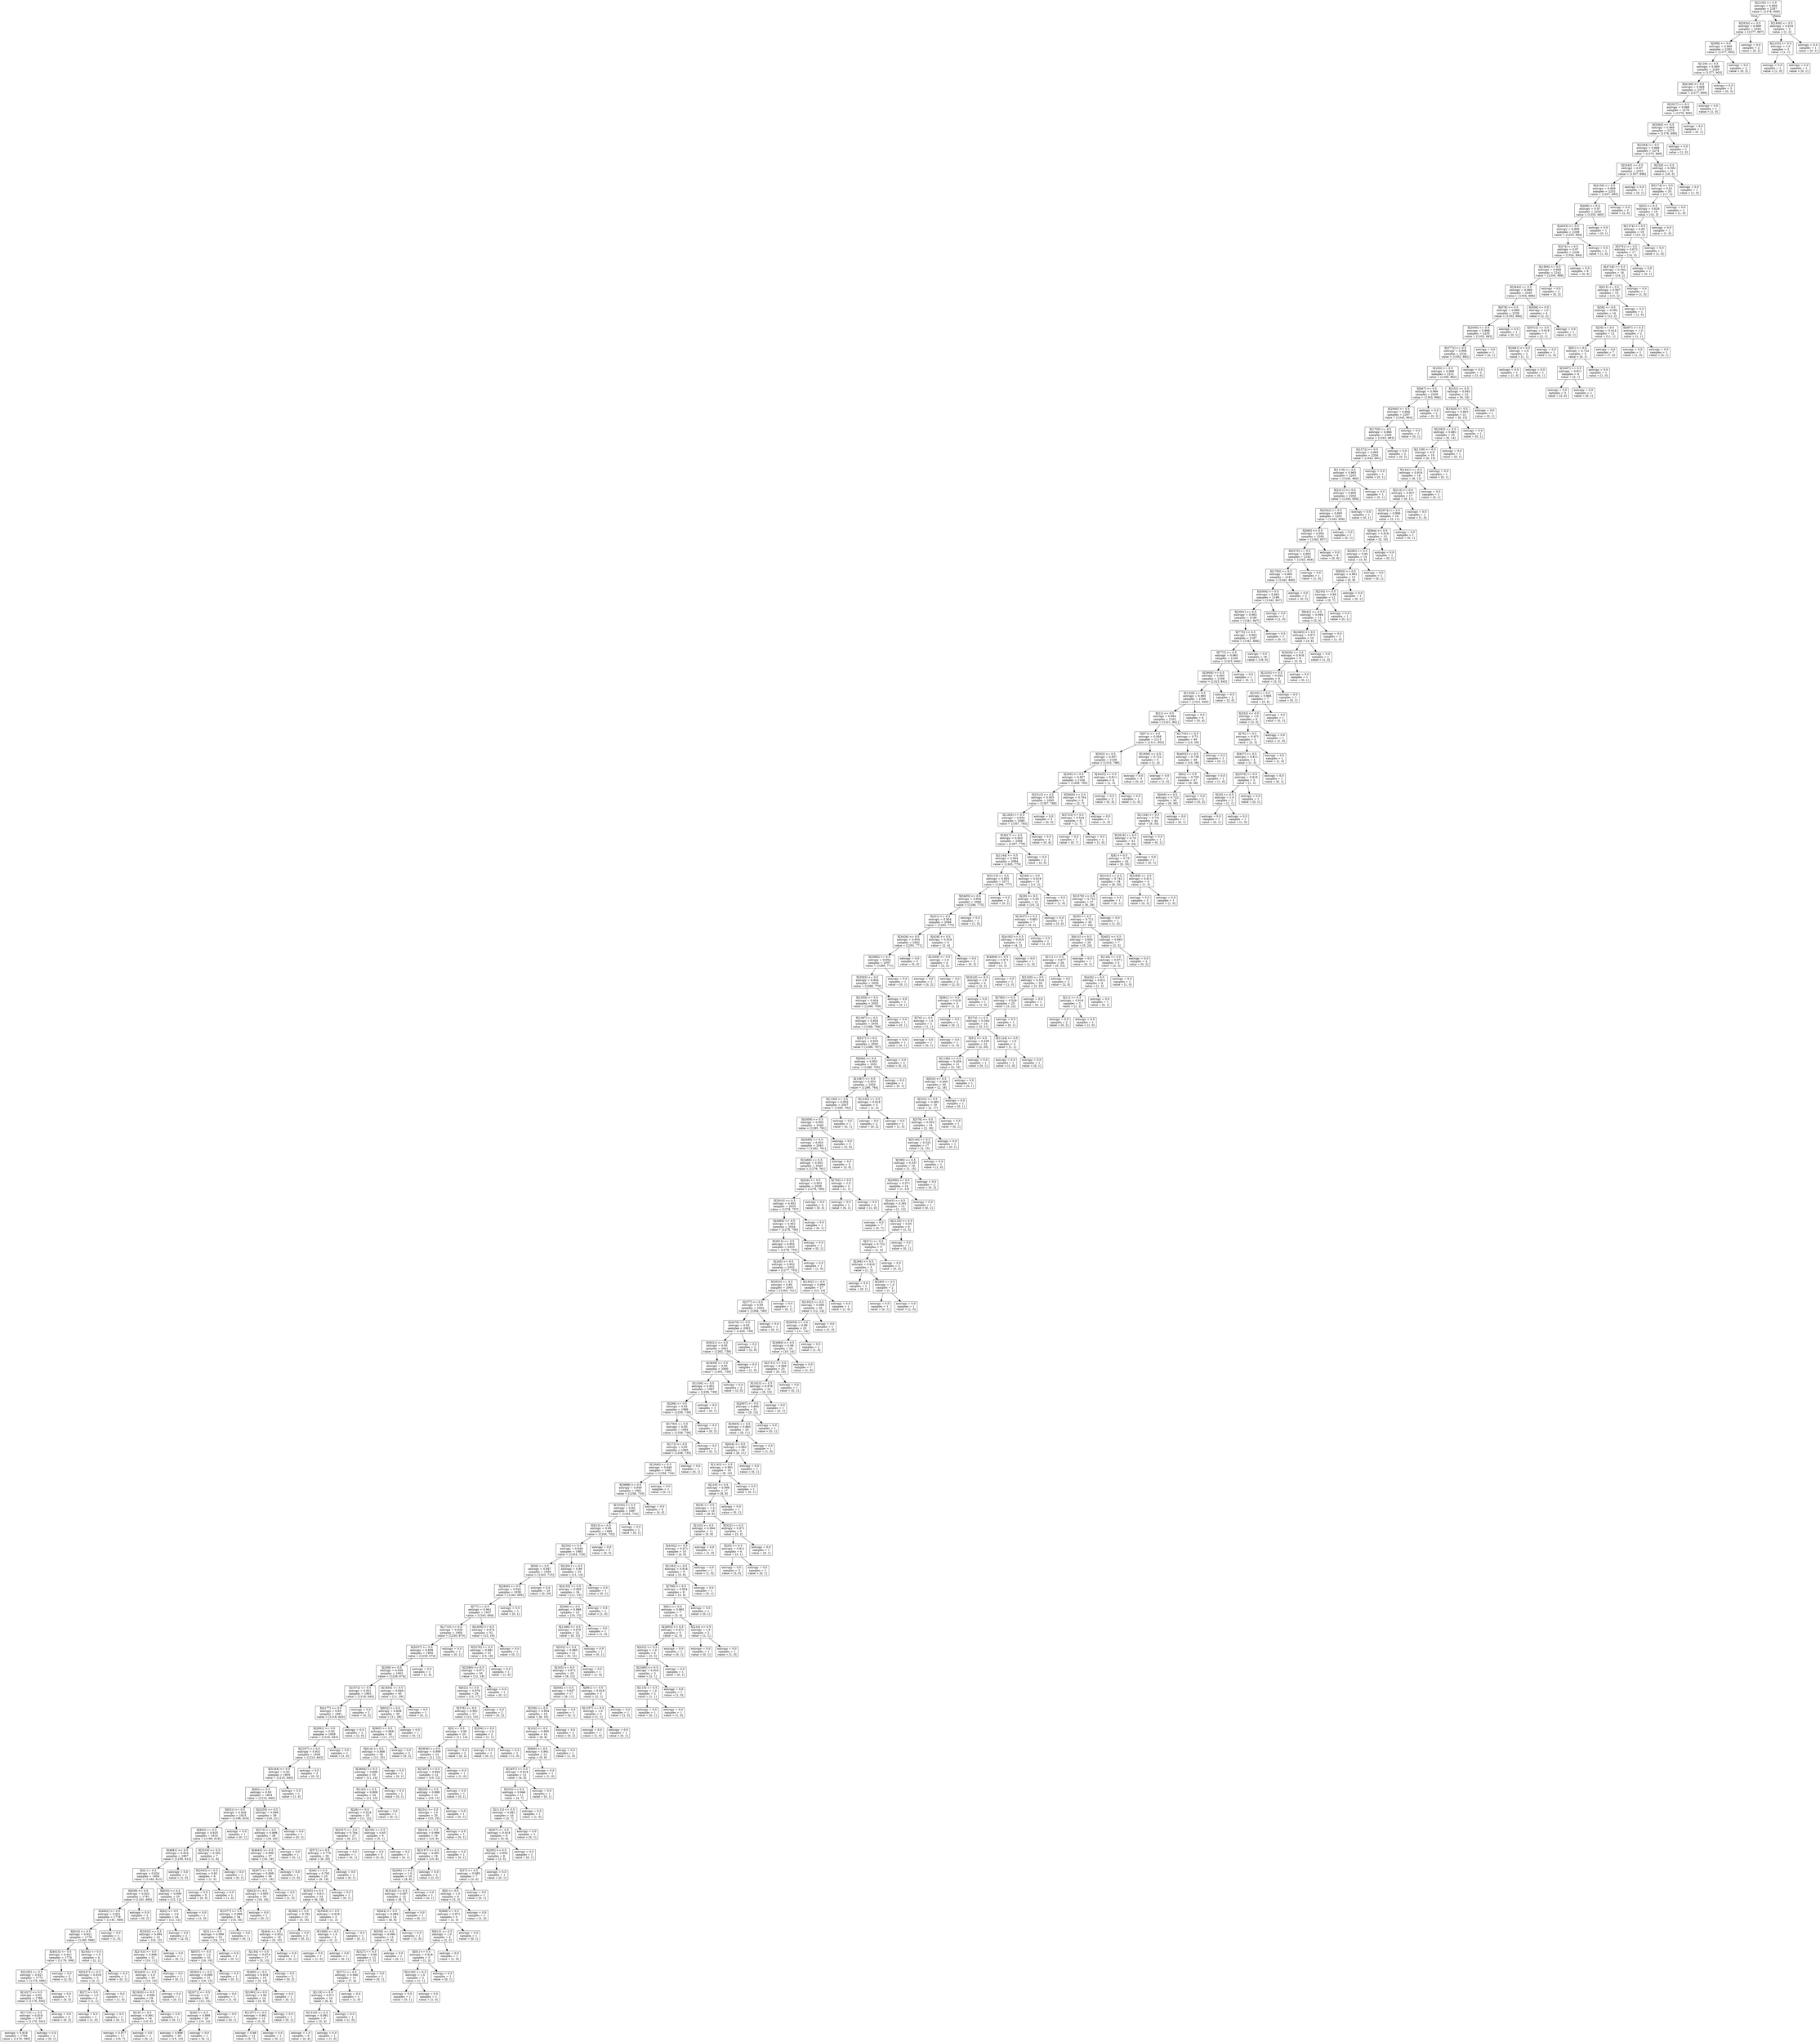 digraph Tree {
node [shape=box] ;
0 [label="X[2105] <= 0.5\nentropy = 0.969\nsamples = 2287\nvalue = [1378, 909]"] ;
1 [label="X[2634] <= 0.5\nentropy = 0.969\nsamples = 2284\nvalue = [1377, 907]"] ;
0 -> 1 [labeldistance=2.5, labelangle=45, headlabel="True"] ;
2 [label="X[588] <= 0.5\nentropy = 0.969\nsamples = 2282\nvalue = [1377, 905]"] ;
1 -> 2 ;
3 [label="X[129] <= 0.5\nentropy = 0.969\nsamples = 2280\nvalue = [1377, 903]"] ;
2 -> 3 ;
4 [label="X[4146] <= 0.5\nentropy = 0.968\nsamples = 2277\nvalue = [1377, 900]"] ;
3 -> 4 ;
5 [label="X[2027] <= 0.5\nentropy = 0.968\nsamples = 2276\nvalue = [1376, 900]"] ;
4 -> 5 ;
6 [label="X[5305] <= 0.5\nentropy = 0.968\nsamples = 2275\nvalue = [1376, 899]"] ;
5 -> 6 ;
7 [label="X[2284] <= 0.5\nentropy = 0.968\nsamples = 2274\nvalue = [1375, 899]"] ;
6 -> 7 ;
8 [label="X[2545] <= 0.5\nentropy = 0.97\nsamples = 2253\nvalue = [1357, 896]"] ;
7 -> 8 ;
9 [label="X[4150] <= 0.5\nentropy = 0.969\nsamples = 2252\nvalue = [1357, 895]"] ;
8 -> 9 ;
10 [label="X[408] <= 0.5\nentropy = 0.97\nsamples = 2250\nvalue = [1355, 895]"] ;
9 -> 10 ;
11 [label="X[4635] <= 0.5\nentropy = 0.969\nsamples = 2249\nvalue = [1355, 894]"] ;
10 -> 11 ;
12 [label="X[474] <= 0.5\nentropy = 0.97\nsamples = 2248\nvalue = [1354, 894]"] ;
11 -> 12 ;
13 [label="X[1904] <= 0.5\nentropy = 0.969\nsamples = 2242\nvalue = [1354, 888]"] ;
12 -> 13 ;
14 [label="X[2844] <= 0.5\nentropy = 0.968\nsamples = 2240\nvalue = [1354, 886]"] ;
13 -> 14 ;
15 [label="X[978] <= 0.5\nentropy = 0.968\nsamples = 2236\nvalue = [1352, 884]"] ;
14 -> 15 ;
16 [label="X[2000] <= 0.5\nentropy = 0.968\nsamples = 2235\nvalue = [1352, 883]"] ;
15 -> 16 ;
17 [label="X[3772] <= 0.5\nentropy = 0.968\nsamples = 2234\nvalue = [1352, 882]"] ;
16 -> 17 ;
18 [label="X[183] <= 0.5\nentropy = 0.968\nsamples = 2231\nvalue = [1349, 882]"] ;
17 -> 18 ;
19 [label="X[667] <= 0.5\nentropy = 0.966\nsamples = 2209\nvalue = [1343, 866]"] ;
18 -> 19 ;
20 [label="X[2940] <= 0.5\nentropy = 0.966\nsamples = 2207\nvalue = [1343, 864]"] ;
19 -> 20 ;
21 [label="X[1750] <= 0.5\nentropy = 0.966\nsamples = 2206\nvalue = [1343, 863]"] ;
20 -> 21 ;
22 [label="X[1572] <= 0.5\nentropy = 0.965\nsamples = 2204\nvalue = [1343, 861]"] ;
21 -> 22 ;
23 [label="X[1119] <= 0.5\nentropy = 0.965\nsamples = 2203\nvalue = [1343, 860]"] ;
22 -> 23 ;
24 [label="X[2211] <= 0.5\nentropy = 0.965\nsamples = 2202\nvalue = [1343, 859]"] ;
23 -> 24 ;
25 [label="X[2042] <= 0.5\nentropy = 0.965\nsamples = 2201\nvalue = [1343, 858]"] ;
24 -> 25 ;
26 [label="X[580] <= 0.5\nentropy = 0.965\nsamples = 2200\nvalue = [1343, 857]"] ;
25 -> 26 ;
27 [label="X[5570] <= 0.5\nentropy = 0.963\nsamples = 2192\nvalue = [1343, 849]"] ;
26 -> 27 ;
28 [label="X[1765] <= 0.5\nentropy = 0.963\nsamples = 2191\nvalue = [1342, 849]"] ;
27 -> 28 ;
29 [label="X[4564] <= 0.5\nentropy = 0.963\nsamples = 2189\nvalue = [1342, 847]"] ;
28 -> 29 ;
30 [label="X[2091] <= 0.5\nentropy = 0.963\nsamples = 2188\nvalue = [1341, 847]"] ;
29 -> 30 ;
31 [label="X[775] <= 0.5\nentropy = 0.963\nsamples = 2187\nvalue = [1341, 846]"] ;
30 -> 31 ;
32 [label="X[772] <= 0.5\nentropy = 0.965\nsamples = 2169\nvalue = [1323, 846]"] ;
31 -> 32 ;
33 [label="X[3958] <= 0.5\nentropy = 0.965\nsamples = 2168\nvalue = [1323, 845]"] ;
32 -> 33 ;
34 [label="X[1526] <= 0.5\nentropy = 0.965\nsamples = 2166\nvalue = [1321, 845]"] ;
33 -> 34 ;
35 [label="X[21] <= 0.5\nentropy = 0.964\nsamples = 2162\nvalue = [1321, 841]"] ;
34 -> 35 ;
36 [label="X[871] <= 0.5\nentropy = 0.958\nsamples = 2113\nvalue = [1311, 802]"] ;
35 -> 36 ;
37 [label="X[302] <= 0.5\nentropy = 0.957\nsamples = 2108\nvalue = [1310, 798]"] ;
36 -> 37 ;
38 [label="X[200] <= 0.5\nentropy = 0.957\nsamples = 2104\nvalue = [1309, 795]"] ;
37 -> 38 ;
39 [label="X[2313] <= 0.5\nentropy = 0.955\nsamples = 2095\nvalue = [1307, 788]"] ;
38 -> 39 ;
40 [label="X[1265] <= 0.5\nentropy = 0.954\nsamples = 2090\nvalue = [1307, 783]"] ;
39 -> 40 ;
41 [label="X[3817] <= 0.5\nentropy = 0.953\nsamples = 2086\nvalue = [1307, 779]"] ;
40 -> 41 ;
42 [label="X[1144] <= 0.5\nentropy = 0.954\nsamples = 2084\nvalue = [1305, 779]"] ;
41 -> 42 ;
43 [label="X[3113] <= 0.5\nentropy = 0.955\nsamples = 2071\nvalue = [1294, 777]"] ;
42 -> 43 ;
44 [label="X[5405] <= 0.5\nentropy = 0.954\nsamples = 2069\nvalue = [1294, 775]"] ;
43 -> 44 ;
45 [label="X[431] <= 0.5\nentropy = 0.954\nsamples = 2068\nvalue = [1293, 775]"] ;
44 -> 45 ;
46 [label="X[3426] <= 0.5\nentropy = 0.954\nsamples = 2062\nvalue = [1291, 771]"] ;
45 -> 46 ;
47 [label="X[2966] <= 0.5\nentropy = 0.954\nsamples = 2057\nvalue = [1286, 771]"] ;
46 -> 47 ;
48 [label="X[3593] <= 0.5\nentropy = 0.954\nsamples = 2056\nvalue = [1286, 770]"] ;
47 -> 48 ;
49 [label="X[1050] <= 0.5\nentropy = 0.954\nsamples = 2055\nvalue = [1286, 769]"] ;
48 -> 49 ;
50 [label="X[1087] <= 0.5\nentropy = 0.954\nsamples = 2054\nvalue = [1286, 768]"] ;
49 -> 50 ;
51 [label="X[527] <= 0.5\nentropy = 0.953\nsamples = 2053\nvalue = [1286, 767]"] ;
50 -> 51 ;
52 [label="X[896] <= 0.5\nentropy = 0.953\nsamples = 2051\nvalue = [1286, 765]"] ;
51 -> 52 ;
53 [label="X[1587] <= 0.5\nentropy = 0.953\nsamples = 2050\nvalue = [1286, 764]"] ;
52 -> 53 ;
54 [label="X[1190] <= 0.5\nentropy = 0.952\nsamples = 2047\nvalue = [1285, 762]"] ;
53 -> 54 ;
55 [label="X[4309] <= 0.5\nentropy = 0.952\nsamples = 2046\nvalue = [1285, 761]"] ;
54 -> 55 ;
56 [label="X[4488] <= 0.5\nentropy = 0.953\nsamples = 2043\nvalue = [1282, 761]"] ;
55 -> 56 ;
57 [label="X[2468] <= 0.5\nentropy = 0.953\nsamples = 2040\nvalue = [1279, 761]"] ;
56 -> 57 ;
58 [label="X[826] <= 0.5\nentropy = 0.953\nsamples = 2038\nvalue = [1278, 760]"] ;
57 -> 58 ;
59 [label="X[2810] <= 0.5\nentropy = 0.952\nsamples = 2035\nvalue = [1278, 757]"] ;
58 -> 59 ;
60 [label="X[3065] <= 0.5\nentropy = 0.952\nsamples = 2034\nvalue = [1278, 756]"] ;
59 -> 60 ;
61 [label="X[2814] <= 0.5\nentropy = 0.952\nsamples = 2033\nvalue = [1278, 755]"] ;
60 -> 61 ;
62 [label="X[245] <= 0.5\nentropy = 0.952\nsamples = 2032\nvalue = [1277, 755]"] ;
61 -> 62 ;
63 [label="X[3633] <= 0.5\nentropy = 0.95\nsamples = 2005\nvalue = [1264, 741]"] ;
62 -> 63 ;
64 [label="X[377] <= 0.5\nentropy = 0.95\nsamples = 2004\nvalue = [1264, 740]"] ;
63 -> 64 ;
65 [label="X[4476] <= 0.5\nentropy = 0.95\nsamples = 2003\nvalue = [1264, 739]"] ;
64 -> 65 ;
66 [label="X[5021] <= 0.5\nentropy = 0.95\nsamples = 2001\nvalue = [1262, 739]"] ;
65 -> 66 ;
67 [label="X[3839] <= 0.5\nentropy = 0.95\nsamples = 2000\nvalue = [1261, 739]"] ;
66 -> 67 ;
68 [label="X[1206] <= 0.5\nentropy = 0.951\nsamples = 1997\nvalue = [1258, 739]"] ;
67 -> 68 ;
69 [label="X[298] <= 0.5\nentropy = 0.95\nsamples = 1996\nvalue = [1258, 738]"] ;
68 -> 69 ;
70 [label="X[1793] <= 0.5\nentropy = 0.95\nsamples = 1994\nvalue = [1258, 736]"] ;
69 -> 70 ;
71 [label="X[172] <= 0.5\nentropy = 0.95\nsamples = 1993\nvalue = [1258, 735]"] ;
70 -> 71 ;
72 [label="X[1946] <= 0.5\nentropy = 0.949\nsamples = 1992\nvalue = [1258, 734]"] ;
71 -> 72 ;
73 [label="X[3898] <= 0.5\nentropy = 0.949\nsamples = 1991\nvalue = [1258, 733]"] ;
72 -> 73 ;
74 [label="X[1035] <= 0.5\nentropy = 0.95\nsamples = 1987\nvalue = [1254, 733]"] ;
73 -> 74 ;
75 [label="X[813] <= 0.5\nentropy = 0.95\nsamples = 1986\nvalue = [1254, 732]"] ;
74 -> 75 ;
76 [label="X[254] <= 0.5\nentropy = 0.949\nsamples = 1983\nvalue = [1254, 729]"] ;
75 -> 76 ;
77 [label="X[56] <= 0.5\nentropy = 0.947\nsamples = 1958\nvalue = [1243, 715]"] ;
76 -> 77 ;
78 [label="X[2840] <= 0.5\nentropy = 0.942\nsamples = 1938\nvalue = [1243, 695]"] ;
77 -> 78 ;
79 [label="X[77] <= 0.5\nentropy = 0.941\nsamples = 1937\nvalue = [1243, 694]"] ;
78 -> 79 ;
80 [label="X[1710] <= 0.5\nentropy = 0.938\nsamples = 1905\nvalue = [1230, 675]"] ;
79 -> 80 ;
81 [label="X[5037] <= 0.5\nentropy = 0.938\nsamples = 1904\nvalue = [1230, 674]"] ;
80 -> 81 ;
82 [label="X[206] <= 0.5\nentropy = 0.938\nsamples = 1903\nvalue = [1229, 674]"] ;
81 -> 82 ;
83 [label="X[1072] <= 0.5\nentropy = 0.931\nsamples = 1863\nvalue = [1218, 645]"] ;
82 -> 83 ;
84 [label="X[4177] <= 0.5\nentropy = 0.93\nsamples = 1861\nvalue = [1218, 643]"] ;
83 -> 84 ;
85 [label="X[2991] <= 0.5\nentropy = 0.93\nsamples = 1859\nvalue = [1216, 643]"] ;
84 -> 85 ;
86 [label="X[2257] <= 0.5\nentropy = 0.931\nsamples = 1858\nvalue = [1215, 643]"] ;
85 -> 86 ;
87 [label="X[5184] <= 0.5\nentropy = 0.93\nsamples = 1855\nvalue = [1215, 640]"] ;
86 -> 87 ;
88 [label="X[60] <= 0.5\nentropy = 0.93\nsamples = 1854\nvalue = [1214, 640]"] ;
87 -> 88 ;
89 [label="X[631] <= 0.5\nentropy = 0.926\nsamples = 1815\nvalue = [1196, 619]"] ;
88 -> 89 ;
90 [label="X[863] <= 0.5\nentropy = 0.925\nsamples = 1814\nvalue = [1196, 618]"] ;
89 -> 90 ;
91 [label="X[4681] <= 0.5\nentropy = 0.924\nsamples = 1807\nvalue = [1195, 612]"] ;
90 -> 91 ;
92 [label="X[4] <= 0.5\nentropy = 0.924\nsamples = 1806\nvalue = [1194, 612]"] ;
91 -> 92 ;
93 [label="X[939] <= 0.5\nentropy = 0.922\nsamples = 1781\nvalue = [1181, 600]"] ;
92 -> 93 ;
94 [label="X[4992] <= 0.5\nentropy = 0.921\nsamples = 1779\nvalue = [1181, 598]"] ;
93 -> 94 ;
95 [label="X[816] <= 0.5\nentropy = 0.921\nsamples = 1778\nvalue = [1180, 598]"] ;
94 -> 95 ;
96 [label="X[4015] <= 0.5\nentropy = 0.921\nsamples = 1774\nvalue = [1178, 596]"] ;
95 -> 96 ;
97 [label="X[2185] <= 0.5\nentropy = 0.921\nsamples = 1772\nvalue = [1176, 596]"] ;
96 -> 97 ;
98 [label="X[1027] <= 0.5\nentropy = 0.92\nsamples = 1769\nvalue = [1176, 593]"] ;
97 -> 98 ;
99 [label="X[1715] <= 0.5\nentropy = 0.919\nsamples = 1767\nvalue = [1176, 591]"] ;
98 -> 99 ;
100 [label="entropy = 0.919\nsamples = 1766\nvalue = [1176, 590]"] ;
99 -> 100 ;
101 [label="entropy = 0.0\nsamples = 1\nvalue = [0, 1]"] ;
99 -> 101 ;
102 [label="entropy = 0.0\nsamples = 2\nvalue = [0, 2]"] ;
98 -> 102 ;
103 [label="entropy = 0.0\nsamples = 3\nvalue = [0, 3]"] ;
97 -> 103 ;
104 [label="entropy = 0.0\nsamples = 2\nvalue = [2, 0]"] ;
96 -> 104 ;
105 [label="X[163] <= 0.5\nentropy = 1.0\nsamples = 4\nvalue = [2, 2]"] ;
95 -> 105 ;
106 [label="X[5247] <= 0.5\nentropy = 0.918\nsamples = 3\nvalue = [2, 1]"] ;
105 -> 106 ;
107 [label="X[37] <= 0.5\nentropy = 1.0\nsamples = 2\nvalue = [1, 1]"] ;
106 -> 107 ;
108 [label="entropy = 0.0\nsamples = 1\nvalue = [1, 0]"] ;
107 -> 108 ;
109 [label="entropy = 0.0\nsamples = 1\nvalue = [0, 1]"] ;
107 -> 109 ;
110 [label="entropy = 0.0\nsamples = 1\nvalue = [1, 0]"] ;
106 -> 110 ;
111 [label="entropy = 0.0\nsamples = 1\nvalue = [0, 1]"] ;
105 -> 111 ;
112 [label="entropy = 0.0\nsamples = 1\nvalue = [1, 0]"] ;
94 -> 112 ;
113 [label="entropy = 0.0\nsamples = 2\nvalue = [0, 2]"] ;
93 -> 113 ;
114 [label="X[833] <= 0.5\nentropy = 0.999\nsamples = 25\nvalue = [13, 12]"] ;
92 -> 114 ;
115 [label="X[62] <= 0.5\nentropy = 1.0\nsamples = 24\nvalue = [12, 12]"] ;
114 -> 115 ;
116 [label="X[2032] <= 0.5\nentropy = 0.994\nsamples = 22\nvalue = [10, 12]"] ;
115 -> 116 ;
117 [label="X[2743] <= 0.5\nentropy = 0.998\nsamples = 21\nvalue = [10, 11]"] ;
116 -> 117 ;
118 [label="X[2463] <= 0.5\nentropy = 1.0\nsamples = 20\nvalue = [10, 10]"] ;
117 -> 118 ;
119 [label="X[1920] <= 0.5\nentropy = 0.998\nsamples = 19\nvalue = [10, 9]"] ;
118 -> 119 ;
120 [label="X[10] <= 0.5\nentropy = 0.991\nsamples = 18\nvalue = [10, 8]"] ;
119 -> 120 ;
121 [label="entropy = 0.977\nsamples = 17\nvalue = [10, 7]"] ;
120 -> 121 ;
122 [label="entropy = 0.0\nsamples = 1\nvalue = [0, 1]"] ;
120 -> 122 ;
123 [label="entropy = 0.0\nsamples = 1\nvalue = [0, 1]"] ;
119 -> 123 ;
124 [label="entropy = 0.0\nsamples = 1\nvalue = [0, 1]"] ;
118 -> 124 ;
125 [label="entropy = 0.0\nsamples = 1\nvalue = [0, 1]"] ;
117 -> 125 ;
126 [label="entropy = 0.0\nsamples = 1\nvalue = [0, 1]"] ;
116 -> 126 ;
127 [label="entropy = 0.0\nsamples = 2\nvalue = [2, 0]"] ;
115 -> 127 ;
128 [label="entropy = 0.0\nsamples = 1\nvalue = [1, 0]"] ;
114 -> 128 ;
129 [label="entropy = 0.0\nsamples = 1\nvalue = [1, 0]"] ;
91 -> 129 ;
130 [label="X[2516] <= 0.5\nentropy = 0.592\nsamples = 7\nvalue = [1, 6]"] ;
90 -> 130 ;
131 [label="X[2043] <= 0.5\nentropy = 0.65\nsamples = 6\nvalue = [1, 5]"] ;
130 -> 131 ;
132 [label="entropy = 0.0\nsamples = 5\nvalue = [0, 5]"] ;
131 -> 132 ;
133 [label="entropy = 0.0\nsamples = 1\nvalue = [1, 0]"] ;
131 -> 133 ;
134 [label="entropy = 0.0\nsamples = 1\nvalue = [0, 1]"] ;
130 -> 134 ;
135 [label="entropy = 0.0\nsamples = 1\nvalue = [0, 1]"] ;
89 -> 135 ;
136 [label="X[2250] <= 0.5\nentropy = 0.996\nsamples = 39\nvalue = [18, 21]"] ;
88 -> 136 ;
137 [label="X[273] <= 0.5\nentropy = 0.998\nsamples = 38\nvalue = [18, 20]"] ;
136 -> 137 ;
138 [label="X[4643] <= 0.5\nentropy = 0.999\nsamples = 37\nvalue = [18, 19]"] ;
137 -> 138 ;
139 [label="X[407] <= 0.5\nentropy = 0.998\nsamples = 36\nvalue = [17, 19]"] ;
138 -> 139 ;
140 [label="X[632] <= 0.5\nentropy = 0.995\nsamples = 35\nvalue = [16, 19]"] ;
139 -> 140 ;
141 [label="X[1077] <= 0.5\nentropy = 0.998\nsamples = 34\nvalue = [16, 18]"] ;
140 -> 141 ;
142 [label="X[31] <= 0.5\nentropy = 0.999\nsamples = 33\nvalue = [16, 17]"] ;
141 -> 142 ;
143 [label="X[937] <= 0.5\nentropy = 1.0\nsamples = 32\nvalue = [16, 16]"] ;
142 -> 143 ;
144 [label="X[3921] <= 0.5\nentropy = 0.999\nsamples = 31\nvalue = [16, 15]"] ;
143 -> 144 ;
145 [label="X[2071] <= 0.5\nentropy = 1.0\nsamples = 30\nvalue = [15, 15]"] ;
144 -> 145 ;
146 [label="X[46] <= 0.5\nentropy = 0.999\nsamples = 29\nvalue = [15, 14]"] ;
145 -> 146 ;
147 [label="entropy = 0.996\nsamples = 28\nvalue = [15, 13]"] ;
146 -> 147 ;
148 [label="entropy = 0.0\nsamples = 1\nvalue = [0, 1]"] ;
146 -> 148 ;
149 [label="entropy = 0.0\nsamples = 1\nvalue = [0, 1]"] ;
145 -> 149 ;
150 [label="entropy = 0.0\nsamples = 1\nvalue = [1, 0]"] ;
144 -> 150 ;
151 [label="entropy = 0.0\nsamples = 1\nvalue = [0, 1]"] ;
143 -> 151 ;
152 [label="entropy = 0.0\nsamples = 1\nvalue = [0, 1]"] ;
142 -> 152 ;
153 [label="entropy = 0.0\nsamples = 1\nvalue = [0, 1]"] ;
141 -> 153 ;
154 [label="entropy = 0.0\nsamples = 1\nvalue = [0, 1]"] ;
140 -> 154 ;
155 [label="entropy = 0.0\nsamples = 1\nvalue = [1, 0]"] ;
139 -> 155 ;
156 [label="entropy = 0.0\nsamples = 1\nvalue = [1, 0]"] ;
138 -> 156 ;
157 [label="entropy = 0.0\nsamples = 1\nvalue = [0, 1]"] ;
137 -> 157 ;
158 [label="entropy = 0.0\nsamples = 1\nvalue = [0, 1]"] ;
136 -> 158 ;
159 [label="entropy = 0.0\nsamples = 1\nvalue = [1, 0]"] ;
87 -> 159 ;
160 [label="entropy = 0.0\nsamples = 3\nvalue = [0, 3]"] ;
86 -> 160 ;
161 [label="entropy = 0.0\nsamples = 1\nvalue = [1, 0]"] ;
85 -> 161 ;
162 [label="entropy = 0.0\nsamples = 2\nvalue = [2, 0]"] ;
84 -> 162 ;
163 [label="entropy = 0.0\nsamples = 2\nvalue = [0, 2]"] ;
83 -> 163 ;
164 [label="X[1850] <= 0.5\nentropy = 0.849\nsamples = 40\nvalue = [11, 29]"] ;
82 -> 164 ;
165 [label="X[652] <= 0.5\nentropy = 0.858\nsamples = 39\nvalue = [11, 28]"] ;
164 -> 165 ;
166 [label="X[965] <= 0.5\nentropy = 0.868\nsamples = 38\nvalue = [11, 27]"] ;
165 -> 166 ;
167 [label="X[614] <= 0.5\nentropy = 0.888\nsamples = 36\nvalue = [11, 25]"] ;
166 -> 167 ;
168 [label="X[3604] <= 0.5\nentropy = 0.898\nsamples = 35\nvalue = [11, 24]"] ;
167 -> 168 ;
169 [label="X[143] <= 0.5\nentropy = 0.908\nsamples = 34\nvalue = [11, 23]"] ;
168 -> 169 ;
170 [label="X[29] <= 0.5\nentropy = 0.918\nsamples = 33\nvalue = [11, 22]"] ;
169 -> 170 ;
171 [label="X[2557] <= 0.5\nentropy = 0.764\nsamples = 27\nvalue = [6, 21]"] ;
170 -> 171 ;
172 [label="X[571] <= 0.5\nentropy = 0.779\nsamples = 26\nvalue = [6, 20]"] ;
171 -> 172 ;
173 [label="X[46] <= 0.5\nentropy = 0.795\nsamples = 25\nvalue = [6, 19]"] ;
172 -> 173 ;
174 [label="X[355] <= 0.5\nentropy = 0.811\nsamples = 24\nvalue = [6, 18]"] ;
173 -> 174 ;
175 [label="X[286] <= 0.5\nentropy = 0.792\nsamples = 21\nvalue = [5, 16]"] ;
174 -> 175 ;
176 [label="X[464] <= 0.5\nentropy = 0.852\nsamples = 18\nvalue = [5, 13]"] ;
175 -> 176 ;
177 [label="X[134] <= 0.5\nentropy = 0.874\nsamples = 17\nvalue = [5, 12]"] ;
176 -> 177 ;
178 [label="X[490] <= 0.5\nentropy = 0.918\nsamples = 15\nvalue = [5, 10]"] ;
177 -> 178 ;
179 [label="X[1991] <= 0.5\nentropy = 0.94\nsamples = 14\nvalue = [5, 9]"] ;
178 -> 179 ;
180 [label="X[1257] <= 0.5\nentropy = 0.961\nsamples = 13\nvalue = [5, 8]"] ;
179 -> 180 ;
181 [label="entropy = 0.98\nsamples = 12\nvalue = [5, 7]"] ;
180 -> 181 ;
182 [label="entropy = 0.0\nsamples = 1\nvalue = [0, 1]"] ;
180 -> 182 ;
183 [label="entropy = 0.0\nsamples = 1\nvalue = [0, 1]"] ;
179 -> 183 ;
184 [label="entropy = 0.0\nsamples = 1\nvalue = [0, 1]"] ;
178 -> 184 ;
185 [label="entropy = 0.0\nsamples = 2\nvalue = [0, 2]"] ;
177 -> 185 ;
186 [label="entropy = 0.0\nsamples = 1\nvalue = [0, 1]"] ;
176 -> 186 ;
187 [label="entropy = 0.0\nsamples = 3\nvalue = [0, 3]"] ;
175 -> 187 ;
188 [label="X[3569] <= 0.5\nentropy = 0.918\nsamples = 3\nvalue = [1, 2]"] ;
174 -> 188 ;
189 [label="X[1690] <= 0.5\nentropy = 1.0\nsamples = 2\nvalue = [1, 1]"] ;
188 -> 189 ;
190 [label="entropy = 0.0\nsamples = 1\nvalue = [1, 0]"] ;
189 -> 190 ;
191 [label="entropy = 0.0\nsamples = 1\nvalue = [0, 1]"] ;
189 -> 191 ;
192 [label="entropy = 0.0\nsamples = 1\nvalue = [0, 1]"] ;
188 -> 192 ;
193 [label="entropy = 0.0\nsamples = 1\nvalue = [0, 1]"] ;
173 -> 193 ;
194 [label="entropy = 0.0\nsamples = 1\nvalue = [0, 1]"] ;
172 -> 194 ;
195 [label="entropy = 0.0\nsamples = 1\nvalue = [0, 1]"] ;
171 -> 195 ;
196 [label="X[236] <= 0.5\nentropy = 0.65\nsamples = 6\nvalue = [5, 1]"] ;
170 -> 196 ;
197 [label="entropy = 0.0\nsamples = 5\nvalue = [5, 0]"] ;
196 -> 197 ;
198 [label="entropy = 0.0\nsamples = 1\nvalue = [0, 1]"] ;
196 -> 198 ;
199 [label="entropy = 0.0\nsamples = 1\nvalue = [0, 1]"] ;
169 -> 199 ;
200 [label="entropy = 0.0\nsamples = 1\nvalue = [0, 1]"] ;
168 -> 200 ;
201 [label="entropy = 0.0\nsamples = 1\nvalue = [0, 1]"] ;
167 -> 201 ;
202 [label="entropy = 0.0\nsamples = 2\nvalue = [0, 2]"] ;
166 -> 202 ;
203 [label="entropy = 0.0\nsamples = 1\nvalue = [0, 1]"] ;
165 -> 203 ;
204 [label="entropy = 0.0\nsamples = 1\nvalue = [0, 1]"] ;
164 -> 204 ;
205 [label="entropy = 0.0\nsamples = 1\nvalue = [1, 0]"] ;
81 -> 205 ;
206 [label="entropy = 0.0\nsamples = 1\nvalue = [0, 1]"] ;
80 -> 206 ;
207 [label="X[1630] <= 0.5\nentropy = 0.974\nsamples = 32\nvalue = [13, 19]"] ;
79 -> 207 ;
208 [label="X[5276] <= 0.5\nentropy = 0.981\nsamples = 31\nvalue = [13, 18]"] ;
207 -> 208 ;
209 [label="X[2580] <= 0.5\nentropy = 0.971\nsamples = 30\nvalue = [12, 18]"] ;
208 -> 209 ;
210 [label="X[822] <= 0.5\nentropy = 0.978\nsamples = 29\nvalue = [12, 17]"] ;
209 -> 210 ;
211 [label="X[376] <= 0.5\nentropy = 0.991\nsamples = 27\nvalue = [12, 15]"] ;
210 -> 211 ;
212 [label="X[0] <= 0.5\nentropy = 0.99\nsamples = 25\nvalue = [11, 14]"] ;
211 -> 212 ;
213 [label="X[5830] <= 0.5\nentropy = 0.999\nsamples = 23\nvalue = [11, 12]"] ;
212 -> 213 ;
214 [label="X[1267] <= 0.5\nentropy = 0.994\nsamples = 22\nvalue = [10, 12]"] ;
213 -> 214 ;
215 [label="X[620] <= 0.5\nentropy = 0.998\nsamples = 21\nvalue = [10, 11]"] ;
214 -> 215 ;
216 [label="X[331] <= 0.5\nentropy = 1.0\nsamples = 20\nvalue = [10, 10]"] ;
215 -> 216 ;
217 [label="X[619] <= 0.5\nentropy = 0.998\nsamples = 19\nvalue = [10, 9]"] ;
216 -> 217 ;
218 [label="X[3197] <= 0.5\nentropy = 0.991\nsamples = 18\nvalue = [10, 8]"] ;
217 -> 218 ;
219 [label="X[286] <= 0.5\nentropy = 1.0\nsamples = 16\nvalue = [8, 8]"] ;
218 -> 219 ;
220 [label="X[3243] <= 0.5\nentropy = 0.997\nsamples = 15\nvalue = [8, 7]"] ;
219 -> 220 ;
221 [label="X[844] <= 0.5\nentropy = 0.985\nsamples = 14\nvalue = [8, 6]"] ;
220 -> 221 ;
222 [label="X[556] <= 0.5\nentropy = 0.996\nsamples = 13\nvalue = [7, 6]"] ;
221 -> 222 ;
223 [label="X[327] <= 0.5\nentropy = 0.98\nsamples = 12\nvalue = [7, 5]"] ;
222 -> 223 ;
224 [label="X[371] <= 0.5\nentropy = 0.946\nsamples = 11\nvalue = [7, 4]"] ;
223 -> 224 ;
225 [label="X[119] <= 0.5\nentropy = 0.971\nsamples = 10\nvalue = [6, 4]"] ;
224 -> 225 ;
226 [label="X[1319] <= 0.5\nentropy = 0.991\nsamples = 9\nvalue = [5, 4]"] ;
225 -> 226 ;
227 [label="entropy = 1.0\nsamples = 8\nvalue = [4, 4]"] ;
226 -> 227 ;
228 [label="entropy = 0.0\nsamples = 1\nvalue = [1, 0]"] ;
226 -> 228 ;
229 [label="entropy = 0.0\nsamples = 1\nvalue = [1, 0]"] ;
225 -> 229 ;
230 [label="entropy = 0.0\nsamples = 1\nvalue = [1, 0]"] ;
224 -> 230 ;
231 [label="entropy = 0.0\nsamples = 1\nvalue = [0, 1]"] ;
223 -> 231 ;
232 [label="entropy = 0.0\nsamples = 1\nvalue = [0, 1]"] ;
222 -> 232 ;
233 [label="entropy = 0.0\nsamples = 1\nvalue = [1, 0]"] ;
221 -> 233 ;
234 [label="entropy = 0.0\nsamples = 1\nvalue = [0, 1]"] ;
220 -> 234 ;
235 [label="entropy = 0.0\nsamples = 1\nvalue = [0, 1]"] ;
219 -> 235 ;
236 [label="entropy = 0.0\nsamples = 2\nvalue = [2, 0]"] ;
218 -> 236 ;
237 [label="entropy = 0.0\nsamples = 1\nvalue = [0, 1]"] ;
217 -> 237 ;
238 [label="entropy = 0.0\nsamples = 1\nvalue = [0, 1]"] ;
216 -> 238 ;
239 [label="entropy = 0.0\nsamples = 1\nvalue = [0, 1]"] ;
215 -> 239 ;
240 [label="entropy = 0.0\nsamples = 1\nvalue = [0, 1]"] ;
214 -> 240 ;
241 [label="entropy = 0.0\nsamples = 1\nvalue = [1, 0]"] ;
213 -> 241 ;
242 [label="entropy = 0.0\nsamples = 2\nvalue = [0, 2]"] ;
212 -> 242 ;
243 [label="X[256] <= 0.5\nentropy = 1.0\nsamples = 2\nvalue = [1, 1]"] ;
211 -> 243 ;
244 [label="entropy = 0.0\nsamples = 1\nvalue = [0, 1]"] ;
243 -> 244 ;
245 [label="entropy = 0.0\nsamples = 1\nvalue = [1, 0]"] ;
243 -> 245 ;
246 [label="entropy = 0.0\nsamples = 2\nvalue = [0, 2]"] ;
210 -> 246 ;
247 [label="entropy = 0.0\nsamples = 1\nvalue = [0, 1]"] ;
209 -> 247 ;
248 [label="entropy = 0.0\nsamples = 1\nvalue = [1, 0]"] ;
208 -> 248 ;
249 [label="entropy = 0.0\nsamples = 1\nvalue = [0, 1]"] ;
207 -> 249 ;
250 [label="entropy = 0.0\nsamples = 1\nvalue = [0, 1]"] ;
78 -> 250 ;
251 [label="entropy = 0.0\nsamples = 20\nvalue = [0, 20]"] ;
77 -> 251 ;
252 [label="X[2281] <= 0.5\nentropy = 0.99\nsamples = 25\nvalue = [11, 14]"] ;
76 -> 252 ;
253 [label="X[4133] <= 0.5\nentropy = 0.995\nsamples = 24\nvalue = [11, 13]"] ;
252 -> 253 ;
254 [label="X[286] <= 0.5\nentropy = 0.988\nsamples = 23\nvalue = [10, 13]"] ;
253 -> 254 ;
255 [label="X[1346] <= 0.5\nentropy = 0.976\nsamples = 22\nvalue = [9, 13]"] ;
254 -> 255 ;
256 [label="X[532] <= 0.5\nentropy = 0.985\nsamples = 21\nvalue = [9, 12]"] ;
255 -> 256 ;
257 [label="X[163] <= 0.5\nentropy = 0.971\nsamples = 20\nvalue = [8, 12]"] ;
256 -> 257 ;
258 [label="X[508] <= 0.5\nentropy = 0.937\nsamples = 17\nvalue = [6, 11]"] ;
257 -> 258 ;
259 [label="X[256] <= 0.5\nentropy = 0.954\nsamples = 16\nvalue = [6, 10]"] ;
258 -> 259 ;
260 [label="X[102] <= 0.5\nentropy = 0.985\nsamples = 14\nvalue = [6, 8]"] ;
259 -> 260 ;
261 [label="X[860] <= 0.5\nentropy = 0.961\nsamples = 13\nvalue = [5, 8]"] ;
260 -> 261 ;
262 [label="X[2457] <= 0.5\nentropy = 0.918\nsamples = 12\nvalue = [4, 8]"] ;
261 -> 262 ;
263 [label="X[323] <= 0.5\nentropy = 0.946\nsamples = 11\nvalue = [4, 7]"] ;
262 -> 263 ;
264 [label="X[1112] <= 0.5\nentropy = 0.881\nsamples = 10\nvalue = [3, 7]"] ;
263 -> 264 ;
265 [label="X[407] <= 0.5\nentropy = 0.918\nsamples = 9\nvalue = [3, 6]"] ;
264 -> 265 ;
266 [label="X[265] <= 0.5\nentropy = 0.954\nsamples = 8\nvalue = [3, 5]"] ;
265 -> 266 ;
267 [label="X[37] <= 0.5\nentropy = 0.985\nsamples = 7\nvalue = [3, 4]"] ;
266 -> 267 ;
268 [label="X[0] <= 0.5\nentropy = 1.0\nsamples = 6\nvalue = [3, 3]"] ;
267 -> 268 ;
269 [label="X[988] <= 0.5\nentropy = 0.971\nsamples = 5\nvalue = [2, 3]"] ;
268 -> 269 ;
270 [label="X[812] <= 0.5\nentropy = 1.0\nsamples = 4\nvalue = [2, 2]"] ;
269 -> 270 ;
271 [label="X[81] <= 0.5\nentropy = 0.918\nsamples = 3\nvalue = [1, 2]"] ;
270 -> 271 ;
272 [label="X[4100] <= 0.5\nentropy = 1.0\nsamples = 2\nvalue = [1, 1]"] ;
271 -> 272 ;
273 [label="entropy = 0.0\nsamples = 1\nvalue = [0, 1]"] ;
272 -> 273 ;
274 [label="entropy = 0.0\nsamples = 1\nvalue = [1, 0]"] ;
272 -> 274 ;
275 [label="entropy = 0.0\nsamples = 1\nvalue = [0, 1]"] ;
271 -> 275 ;
276 [label="entropy = 0.0\nsamples = 1\nvalue = [1, 0]"] ;
270 -> 276 ;
277 [label="entropy = 0.0\nsamples = 1\nvalue = [0, 1]"] ;
269 -> 277 ;
278 [label="entropy = 0.0\nsamples = 1\nvalue = [1, 0]"] ;
268 -> 278 ;
279 [label="entropy = 0.0\nsamples = 1\nvalue = [0, 1]"] ;
267 -> 279 ;
280 [label="entropy = 0.0\nsamples = 1\nvalue = [0, 1]"] ;
266 -> 280 ;
281 [label="entropy = 0.0\nsamples = 1\nvalue = [0, 1]"] ;
265 -> 281 ;
282 [label="entropy = 0.0\nsamples = 1\nvalue = [0, 1]"] ;
264 -> 282 ;
283 [label="entropy = 0.0\nsamples = 1\nvalue = [1, 0]"] ;
263 -> 283 ;
284 [label="entropy = 0.0\nsamples = 1\nvalue = [0, 1]"] ;
262 -> 284 ;
285 [label="entropy = 0.0\nsamples = 1\nvalue = [1, 0]"] ;
261 -> 285 ;
286 [label="entropy = 0.0\nsamples = 1\nvalue = [1, 0]"] ;
260 -> 286 ;
287 [label="entropy = 0.0\nsamples = 2\nvalue = [0, 2]"] ;
259 -> 287 ;
288 [label="entropy = 0.0\nsamples = 1\nvalue = [0, 1]"] ;
258 -> 288 ;
289 [label="X[861] <= 0.5\nentropy = 0.918\nsamples = 3\nvalue = [2, 1]"] ;
257 -> 289 ;
290 [label="X[1357] <= 0.5\nentropy = 1.0\nsamples = 2\nvalue = [1, 1]"] ;
289 -> 290 ;
291 [label="entropy = 0.0\nsamples = 1\nvalue = [1, 0]"] ;
290 -> 291 ;
292 [label="entropy = 0.0\nsamples = 1\nvalue = [0, 1]"] ;
290 -> 292 ;
293 [label="entropy = 0.0\nsamples = 1\nvalue = [1, 0]"] ;
289 -> 293 ;
294 [label="entropy = 0.0\nsamples = 1\nvalue = [1, 0]"] ;
256 -> 294 ;
295 [label="entropy = 0.0\nsamples = 1\nvalue = [0, 1]"] ;
255 -> 295 ;
296 [label="entropy = 0.0\nsamples = 1\nvalue = [1, 0]"] ;
254 -> 296 ;
297 [label="entropy = 0.0\nsamples = 1\nvalue = [1, 0]"] ;
253 -> 297 ;
298 [label="entropy = 0.0\nsamples = 1\nvalue = [0, 1]"] ;
252 -> 298 ;
299 [label="entropy = 0.0\nsamples = 3\nvalue = [0, 3]"] ;
75 -> 299 ;
300 [label="entropy = 0.0\nsamples = 1\nvalue = [0, 1]"] ;
74 -> 300 ;
301 [label="entropy = 0.0\nsamples = 4\nvalue = [4, 0]"] ;
73 -> 301 ;
302 [label="entropy = 0.0\nsamples = 1\nvalue = [0, 1]"] ;
72 -> 302 ;
303 [label="entropy = 0.0\nsamples = 1\nvalue = [0, 1]"] ;
71 -> 303 ;
304 [label="entropy = 0.0\nsamples = 1\nvalue = [0, 1]"] ;
70 -> 304 ;
305 [label="entropy = 0.0\nsamples = 2\nvalue = [0, 2]"] ;
69 -> 305 ;
306 [label="entropy = 0.0\nsamples = 1\nvalue = [0, 1]"] ;
68 -> 306 ;
307 [label="entropy = 0.0\nsamples = 3\nvalue = [3, 0]"] ;
67 -> 307 ;
308 [label="entropy = 0.0\nsamples = 1\nvalue = [1, 0]"] ;
66 -> 308 ;
309 [label="entropy = 0.0\nsamples = 2\nvalue = [2, 0]"] ;
65 -> 309 ;
310 [label="entropy = 0.0\nsamples = 1\nvalue = [0, 1]"] ;
64 -> 310 ;
311 [label="entropy = 0.0\nsamples = 1\nvalue = [0, 1]"] ;
63 -> 311 ;
312 [label="X[1602] <= 0.5\nentropy = 0.999\nsamples = 27\nvalue = [13, 14]"] ;
62 -> 312 ;
313 [label="X[1052] <= 0.5\nentropy = 0.996\nsamples = 26\nvalue = [12, 14]"] ;
312 -> 313 ;
314 [label="X[5659] <= 0.5\nentropy = 0.99\nsamples = 25\nvalue = [11, 14]"] ;
313 -> 314 ;
315 [label="X[3889] <= 0.5\nentropy = 0.98\nsamples = 24\nvalue = [10, 14]"] ;
314 -> 315 ;
316 [label="X[2731] <= 0.5\nentropy = 0.966\nsamples = 23\nvalue = [9, 14]"] ;
315 -> 316 ;
317 [label="X[1823] <= 0.5\nentropy = 0.976\nsamples = 22\nvalue = [9, 13]"] ;
316 -> 317 ;
318 [label="X[2907] <= 0.5\nentropy = 0.985\nsamples = 21\nvalue = [9, 12]"] ;
317 -> 318 ;
319 [label="X[3805] <= 0.5\nentropy = 0.993\nsamples = 20\nvalue = [9, 11]"] ;
318 -> 319 ;
320 [label="X[634] <= 0.5\nentropy = 0.982\nsamples = 19\nvalue = [8, 11]"] ;
319 -> 320 ;
321 [label="X[1163] <= 0.5\nentropy = 0.991\nsamples = 18\nvalue = [8, 10]"] ;
320 -> 321 ;
322 [label="X[216] <= 0.5\nentropy = 0.998\nsamples = 17\nvalue = [8, 9]"] ;
321 -> 322 ;
323 [label="X[29] <= 0.5\nentropy = 1.0\nsamples = 16\nvalue = [8, 8]"] ;
322 -> 323 ;
324 [label="X[102] <= 0.5\nentropy = 0.994\nsamples = 11\nvalue = [5, 6]"] ;
323 -> 324 ;
325 [label="X[4342] <= 0.5\nentropy = 0.971\nsamples = 10\nvalue = [4, 6]"] ;
324 -> 325 ;
326 [label="X[1382] <= 0.5\nentropy = 0.918\nsamples = 9\nvalue = [3, 6]"] ;
325 -> 326 ;
327 [label="X[766] <= 0.5\nentropy = 0.954\nsamples = 8\nvalue = [3, 5]"] ;
326 -> 327 ;
328 [label="X[81] <= 0.5\nentropy = 0.985\nsamples = 7\nvalue = [3, 4]"] ;
327 -> 328 ;
329 [label="X[2855] <= 0.5\nentropy = 0.971\nsamples = 5\nvalue = [2, 3]"] ;
328 -> 329 ;
330 [label="X[432] <= 0.5\nentropy = 1.0\nsamples = 4\nvalue = [2, 2]"] ;
329 -> 330 ;
331 [label="X[3380] <= 0.5\nentropy = 0.918\nsamples = 3\nvalue = [2, 1]"] ;
330 -> 331 ;
332 [label="X[119] <= 0.5\nentropy = 1.0\nsamples = 2\nvalue = [1, 1]"] ;
331 -> 332 ;
333 [label="entropy = 0.0\nsamples = 1\nvalue = [0, 1]"] ;
332 -> 333 ;
334 [label="entropy = 0.0\nsamples = 1\nvalue = [1, 0]"] ;
332 -> 334 ;
335 [label="entropy = 0.0\nsamples = 1\nvalue = [1, 0]"] ;
331 -> 335 ;
336 [label="entropy = 0.0\nsamples = 1\nvalue = [0, 1]"] ;
330 -> 336 ;
337 [label="entropy = 0.0\nsamples = 1\nvalue = [0, 1]"] ;
329 -> 337 ;
338 [label="X[214] <= 0.5\nentropy = 1.0\nsamples = 2\nvalue = [1, 1]"] ;
328 -> 338 ;
339 [label="entropy = 0.0\nsamples = 1\nvalue = [0, 1]"] ;
338 -> 339 ;
340 [label="entropy = 0.0\nsamples = 1\nvalue = [1, 0]"] ;
338 -> 340 ;
341 [label="entropy = 0.0\nsamples = 1\nvalue = [0, 1]"] ;
327 -> 341 ;
342 [label="entropy = 0.0\nsamples = 1\nvalue = [0, 1]"] ;
326 -> 342 ;
343 [label="entropy = 0.0\nsamples = 1\nvalue = [1, 0]"] ;
325 -> 343 ;
344 [label="entropy = 0.0\nsamples = 1\nvalue = [1, 0]"] ;
324 -> 344 ;
345 [label="X[322] <= 0.5\nentropy = 0.971\nsamples = 5\nvalue = [3, 2]"] ;
323 -> 345 ;
346 [label="X[20] <= 0.5\nentropy = 0.811\nsamples = 4\nvalue = [3, 1]"] ;
345 -> 346 ;
347 [label="entropy = 0.0\nsamples = 3\nvalue = [3, 0]"] ;
346 -> 347 ;
348 [label="entropy = 0.0\nsamples = 1\nvalue = [0, 1]"] ;
346 -> 348 ;
349 [label="entropy = 0.0\nsamples = 1\nvalue = [0, 1]"] ;
345 -> 349 ;
350 [label="entropy = 0.0\nsamples = 1\nvalue = [0, 1]"] ;
322 -> 350 ;
351 [label="entropy = 0.0\nsamples = 1\nvalue = [0, 1]"] ;
321 -> 351 ;
352 [label="entropy = 0.0\nsamples = 1\nvalue = [0, 1]"] ;
320 -> 352 ;
353 [label="entropy = 0.0\nsamples = 1\nvalue = [1, 0]"] ;
319 -> 353 ;
354 [label="entropy = 0.0\nsamples = 1\nvalue = [0, 1]"] ;
318 -> 354 ;
355 [label="entropy = 0.0\nsamples = 1\nvalue = [0, 1]"] ;
317 -> 355 ;
356 [label="entropy = 0.0\nsamples = 1\nvalue = [0, 1]"] ;
316 -> 356 ;
357 [label="entropy = 0.0\nsamples = 1\nvalue = [1, 0]"] ;
315 -> 357 ;
358 [label="entropy = 0.0\nsamples = 1\nvalue = [1, 0]"] ;
314 -> 358 ;
359 [label="entropy = 0.0\nsamples = 1\nvalue = [1, 0]"] ;
313 -> 359 ;
360 [label="entropy = 0.0\nsamples = 1\nvalue = [1, 0]"] ;
312 -> 360 ;
361 [label="entropy = 0.0\nsamples = 1\nvalue = [1, 0]"] ;
61 -> 361 ;
362 [label="entropy = 0.0\nsamples = 1\nvalue = [0, 1]"] ;
60 -> 362 ;
363 [label="entropy = 0.0\nsamples = 1\nvalue = [0, 1]"] ;
59 -> 363 ;
364 [label="entropy = 0.0\nsamples = 3\nvalue = [0, 3]"] ;
58 -> 364 ;
365 [label="X[755] <= 0.5\nentropy = 1.0\nsamples = 2\nvalue = [1, 1]"] ;
57 -> 365 ;
366 [label="entropy = 0.0\nsamples = 1\nvalue = [0, 1]"] ;
365 -> 366 ;
367 [label="entropy = 0.0\nsamples = 1\nvalue = [1, 0]"] ;
365 -> 367 ;
368 [label="entropy = 0.0\nsamples = 3\nvalue = [3, 0]"] ;
56 -> 368 ;
369 [label="entropy = 0.0\nsamples = 3\nvalue = [3, 0]"] ;
55 -> 369 ;
370 [label="entropy = 0.0\nsamples = 1\nvalue = [0, 1]"] ;
54 -> 370 ;
371 [label="X[1230] <= 0.5\nentropy = 0.918\nsamples = 3\nvalue = [1, 2]"] ;
53 -> 371 ;
372 [label="entropy = 0.0\nsamples = 2\nvalue = [0, 2]"] ;
371 -> 372 ;
373 [label="entropy = 0.0\nsamples = 1\nvalue = [1, 0]"] ;
371 -> 373 ;
374 [label="entropy = 0.0\nsamples = 1\nvalue = [0, 1]"] ;
52 -> 374 ;
375 [label="entropy = 0.0\nsamples = 2\nvalue = [0, 2]"] ;
51 -> 375 ;
376 [label="entropy = 0.0\nsamples = 1\nvalue = [0, 1]"] ;
50 -> 376 ;
377 [label="entropy = 0.0\nsamples = 1\nvalue = [0, 1]"] ;
49 -> 377 ;
378 [label="entropy = 0.0\nsamples = 1\nvalue = [0, 1]"] ;
48 -> 378 ;
379 [label="entropy = 0.0\nsamples = 1\nvalue = [0, 1]"] ;
47 -> 379 ;
380 [label="entropy = 0.0\nsamples = 5\nvalue = [5, 0]"] ;
46 -> 380 ;
381 [label="X[428] <= 0.5\nentropy = 0.918\nsamples = 6\nvalue = [2, 4]"] ;
45 -> 381 ;
382 [label="X[1609] <= 0.5\nentropy = 1.0\nsamples = 4\nvalue = [2, 2]"] ;
381 -> 382 ;
383 [label="entropy = 0.0\nsamples = 2\nvalue = [0, 2]"] ;
382 -> 383 ;
384 [label="entropy = 0.0\nsamples = 2\nvalue = [2, 0]"] ;
382 -> 384 ;
385 [label="entropy = 0.0\nsamples = 2\nvalue = [0, 2]"] ;
381 -> 385 ;
386 [label="entropy = 0.0\nsamples = 1\nvalue = [1, 0]"] ;
44 -> 386 ;
387 [label="entropy = 0.0\nsamples = 2\nvalue = [0, 2]"] ;
43 -> 387 ;
388 [label="X[246] <= 0.5\nentropy = 0.619\nsamples = 13\nvalue = [11, 2]"] ;
42 -> 388 ;
389 [label="X[29] <= 0.5\nentropy = 0.65\nsamples = 12\nvalue = [10, 2]"] ;
388 -> 389 ;
390 [label="X[1847] <= 0.5\nentropy = 0.863\nsamples = 7\nvalue = [5, 2]"] ;
389 -> 390 ;
391 [label="X[4105] <= 0.5\nentropy = 0.918\nsamples = 6\nvalue = [4, 2]"] ;
390 -> 391 ;
392 [label="X[4869] <= 0.5\nentropy = 0.971\nsamples = 5\nvalue = [3, 2]"] ;
391 -> 392 ;
393 [label="X[3018] <= 0.5\nentropy = 1.0\nsamples = 4\nvalue = [2, 2]"] ;
392 -> 393 ;
394 [label="X[981] <= 0.5\nentropy = 0.918\nsamples = 3\nvalue = [1, 2]"] ;
393 -> 394 ;
395 [label="X[76] <= 0.5\nentropy = 1.0\nsamples = 2\nvalue = [1, 1]"] ;
394 -> 395 ;
396 [label="entropy = 0.0\nsamples = 1\nvalue = [0, 1]"] ;
395 -> 396 ;
397 [label="entropy = 0.0\nsamples = 1\nvalue = [1, 0]"] ;
395 -> 397 ;
398 [label="entropy = 0.0\nsamples = 1\nvalue = [0, 1]"] ;
394 -> 398 ;
399 [label="entropy = 0.0\nsamples = 1\nvalue = [1, 0]"] ;
393 -> 399 ;
400 [label="entropy = 0.0\nsamples = 1\nvalue = [1, 0]"] ;
392 -> 400 ;
401 [label="entropy = 0.0\nsamples = 1\nvalue = [1, 0]"] ;
391 -> 401 ;
402 [label="entropy = 0.0\nsamples = 1\nvalue = [1, 0]"] ;
390 -> 402 ;
403 [label="entropy = 0.0\nsamples = 5\nvalue = [5, 0]"] ;
389 -> 403 ;
404 [label="entropy = 0.0\nsamples = 1\nvalue = [1, 0]"] ;
388 -> 404 ;
405 [label="entropy = 0.0\nsamples = 2\nvalue = [2, 0]"] ;
41 -> 405 ;
406 [label="entropy = 0.0\nsamples = 4\nvalue = [0, 4]"] ;
40 -> 406 ;
407 [label="entropy = 0.0\nsamples = 5\nvalue = [0, 5]"] ;
39 -> 407 ;
408 [label="X[5800] <= 0.5\nentropy = 0.764\nsamples = 9\nvalue = [2, 7]"] ;
38 -> 408 ;
409 [label="X[3723] <= 0.5\nentropy = 0.544\nsamples = 8\nvalue = [1, 7]"] ;
408 -> 409 ;
410 [label="entropy = 0.0\nsamples = 7\nvalue = [0, 7]"] ;
409 -> 410 ;
411 [label="entropy = 0.0\nsamples = 1\nvalue = [1, 0]"] ;
409 -> 411 ;
412 [label="entropy = 0.0\nsamples = 1\nvalue = [1, 0]"] ;
408 -> 412 ;
413 [label="X[4425] <= 0.5\nentropy = 0.811\nsamples = 4\nvalue = [1, 3]"] ;
37 -> 413 ;
414 [label="entropy = 0.0\nsamples = 3\nvalue = [0, 3]"] ;
413 -> 414 ;
415 [label="entropy = 0.0\nsamples = 1\nvalue = [1, 0]"] ;
413 -> 415 ;
416 [label="X[1856] <= 0.5\nentropy = 0.722\nsamples = 5\nvalue = [1, 4]"] ;
36 -> 416 ;
417 [label="entropy = 0.0\nsamples = 4\nvalue = [0, 4]"] ;
416 -> 417 ;
418 [label="entropy = 0.0\nsamples = 1\nvalue = [1, 0]"] ;
416 -> 418 ;
419 [label="X[1743] <= 0.5\nentropy = 0.73\nsamples = 49\nvalue = [10, 39]"] ;
35 -> 419 ;
420 [label="X[4653] <= 0.5\nentropy = 0.738\nsamples = 48\nvalue = [10, 38]"] ;
419 -> 420 ;
421 [label="X[62] <= 0.5\nentropy = 0.705\nsamples = 47\nvalue = [9, 38]"] ;
420 -> 421 ;
422 [label="X[646] <= 0.5\nentropy = 0.722\nsamples = 45\nvalue = [9, 36]"] ;
421 -> 422 ;
423 [label="X[1144] <= 0.5\nentropy = 0.731\nsamples = 44\nvalue = [9, 35]"] ;
422 -> 423 ;
424 [label="X[2818] <= 0.5\nentropy = 0.74\nsamples = 43\nvalue = [9, 34]"] ;
423 -> 424 ;
425 [label="X[8] <= 0.5\nentropy = 0.75\nsamples = 42\nvalue = [9, 33]"] ;
424 -> 425 ;
426 [label="X[3161] <= 0.5\nentropy = 0.742\nsamples = 38\nvalue = [8, 30]"] ;
425 -> 426 ;
427 [label="X[1579] <= 0.5\nentropy = 0.753\nsamples = 37\nvalue = [8, 29]"] ;
426 -> 427 ;
428 [label="X[29] <= 0.5\nentropy = 0.711\nsamples = 36\nvalue = [7, 29]"] ;
427 -> 428 ;
429 [label="X[615] <= 0.5\nentropy = 0.663\nsamples = 29\nvalue = [5, 24]"] ;
428 -> 429 ;
430 [label="X[11] <= 0.5\nentropy = 0.677\nsamples = 28\nvalue = [5, 23]"] ;
429 -> 430 ;
431 [label="X[2185] <= 0.5\nentropy = 0.516\nsamples = 26\nvalue = [3, 23]"] ;
430 -> 431 ;
432 [label="X[780] <= 0.5\nentropy = 0.529\nsamples = 25\nvalue = [3, 22]"] ;
431 -> 432 ;
433 [label="X[374] <= 0.5\nentropy = 0.544\nsamples = 24\nvalue = [3, 21]"] ;
432 -> 433 ;
434 [label="X[51] <= 0.5\nentropy = 0.439\nsamples = 22\nvalue = [2, 20]"] ;
433 -> 434 ;
435 [label="X[1166] <= 0.5\nentropy = 0.454\nsamples = 21\nvalue = [2, 19]"] ;
434 -> 435 ;
436 [label="X[933] <= 0.5\nentropy = 0.469\nsamples = 20\nvalue = [2, 18]"] ;
435 -> 436 ;
437 [label="X[332] <= 0.5\nentropy = 0.485\nsamples = 19\nvalue = [2, 17]"] ;
436 -> 437 ;
438 [label="X[376] <= 0.5\nentropy = 0.503\nsamples = 18\nvalue = [2, 16]"] ;
437 -> 438 ;
439 [label="X[5140] <= 0.5\nentropy = 0.523\nsamples = 17\nvalue = [2, 15]"] ;
438 -> 439 ;
440 [label="X[396] <= 0.5\nentropy = 0.337\nsamples = 16\nvalue = [1, 15]"] ;
439 -> 440 ;
441 [label="X[2090] <= 0.5\nentropy = 0.371\nsamples = 14\nvalue = [1, 13]"] ;
440 -> 441 ;
442 [label="X[443] <= 0.5\nentropy = 0.391\nsamples = 13\nvalue = [1, 12]"] ;
441 -> 442 ;
443 [label="entropy = 0.0\nsamples = 7\nvalue = [0, 7]"] ;
442 -> 443 ;
444 [label="X[2123] <= 0.5\nentropy = 0.65\nsamples = 6\nvalue = [1, 5]"] ;
442 -> 444 ;
445 [label="X[471] <= 0.5\nentropy = 0.722\nsamples = 5\nvalue = [1, 4]"] ;
444 -> 445 ;
446 [label="X[294] <= 0.5\nentropy = 0.918\nsamples = 3\nvalue = [1, 2]"] ;
445 -> 446 ;
447 [label="entropy = 0.0\nsamples = 1\nvalue = [0, 1]"] ;
446 -> 447 ;
448 [label="X[280] <= 0.5\nentropy = 1.0\nsamples = 2\nvalue = [1, 1]"] ;
446 -> 448 ;
449 [label="entropy = 0.0\nsamples = 1\nvalue = [0, 1]"] ;
448 -> 449 ;
450 [label="entropy = 0.0\nsamples = 1\nvalue = [1, 0]"] ;
448 -> 450 ;
451 [label="entropy = 0.0\nsamples = 2\nvalue = [0, 2]"] ;
445 -> 451 ;
452 [label="entropy = 0.0\nsamples = 1\nvalue = [0, 1]"] ;
444 -> 452 ;
453 [label="entropy = 0.0\nsamples = 1\nvalue = [0, 1]"] ;
441 -> 453 ;
454 [label="entropy = 0.0\nsamples = 2\nvalue = [0, 2]"] ;
440 -> 454 ;
455 [label="entropy = 0.0\nsamples = 1\nvalue = [1, 0]"] ;
439 -> 455 ;
456 [label="entropy = 0.0\nsamples = 1\nvalue = [0, 1]"] ;
438 -> 456 ;
457 [label="entropy = 0.0\nsamples = 1\nvalue = [0, 1]"] ;
437 -> 457 ;
458 [label="entropy = 0.0\nsamples = 1\nvalue = [0, 1]"] ;
436 -> 458 ;
459 [label="entropy = 0.0\nsamples = 1\nvalue = [0, 1]"] ;
435 -> 459 ;
460 [label="entropy = 0.0\nsamples = 1\nvalue = [0, 1]"] ;
434 -> 460 ;
461 [label="X[1124] <= 0.5\nentropy = 1.0\nsamples = 2\nvalue = [1, 1]"] ;
433 -> 461 ;
462 [label="entropy = 0.0\nsamples = 1\nvalue = [1, 0]"] ;
461 -> 462 ;
463 [label="entropy = 0.0\nsamples = 1\nvalue = [0, 1]"] ;
461 -> 463 ;
464 [label="entropy = 0.0\nsamples = 1\nvalue = [0, 1]"] ;
432 -> 464 ;
465 [label="entropy = 0.0\nsamples = 1\nvalue = [0, 1]"] ;
431 -> 465 ;
466 [label="entropy = 0.0\nsamples = 2\nvalue = [2, 0]"] ;
430 -> 466 ;
467 [label="entropy = 0.0\nsamples = 1\nvalue = [0, 1]"] ;
429 -> 467 ;
468 [label="X[402] <= 0.5\nentropy = 0.863\nsamples = 7\nvalue = [2, 5]"] ;
428 -> 468 ;
469 [label="X[126] <= 0.5\nentropy = 0.971\nsamples = 5\nvalue = [2, 3]"] ;
468 -> 469 ;
470 [label="X[420] <= 0.5\nentropy = 0.811\nsamples = 4\nvalue = [1, 3]"] ;
469 -> 470 ;
471 [label="X[11] <= 0.5\nentropy = 0.918\nsamples = 3\nvalue = [1, 2]"] ;
470 -> 471 ;
472 [label="entropy = 0.0\nsamples = 2\nvalue = [0, 2]"] ;
471 -> 472 ;
473 [label="entropy = 0.0\nsamples = 1\nvalue = [1, 0]"] ;
471 -> 473 ;
474 [label="entropy = 0.0\nsamples = 1\nvalue = [0, 1]"] ;
470 -> 474 ;
475 [label="entropy = 0.0\nsamples = 1\nvalue = [1, 0]"] ;
469 -> 475 ;
476 [label="entropy = 0.0\nsamples = 2\nvalue = [0, 2]"] ;
468 -> 476 ;
477 [label="entropy = 0.0\nsamples = 1\nvalue = [1, 0]"] ;
427 -> 477 ;
478 [label="entropy = 0.0\nsamples = 1\nvalue = [0, 1]"] ;
426 -> 478 ;
479 [label="X[2388] <= 0.5\nentropy = 0.811\nsamples = 4\nvalue = [1, 3]"] ;
425 -> 479 ;
480 [label="entropy = 0.0\nsamples = 3\nvalue = [0, 3]"] ;
479 -> 480 ;
481 [label="entropy = 0.0\nsamples = 1\nvalue = [1, 0]"] ;
479 -> 481 ;
482 [label="entropy = 0.0\nsamples = 1\nvalue = [0, 1]"] ;
424 -> 482 ;
483 [label="entropy = 0.0\nsamples = 1\nvalue = [0, 1]"] ;
423 -> 483 ;
484 [label="entropy = 0.0\nsamples = 1\nvalue = [0, 1]"] ;
422 -> 484 ;
485 [label="entropy = 0.0\nsamples = 2\nvalue = [0, 2]"] ;
421 -> 485 ;
486 [label="entropy = 0.0\nsamples = 1\nvalue = [1, 0]"] ;
420 -> 486 ;
487 [label="entropy = 0.0\nsamples = 1\nvalue = [0, 1]"] ;
419 -> 487 ;
488 [label="entropy = 0.0\nsamples = 4\nvalue = [0, 4]"] ;
34 -> 488 ;
489 [label="entropy = 0.0\nsamples = 2\nvalue = [2, 0]"] ;
33 -> 489 ;
490 [label="entropy = 0.0\nsamples = 1\nvalue = [0, 1]"] ;
32 -> 490 ;
491 [label="entropy = 0.0\nsamples = 18\nvalue = [18, 0]"] ;
31 -> 491 ;
492 [label="entropy = 0.0\nsamples = 1\nvalue = [0, 1]"] ;
30 -> 492 ;
493 [label="entropy = 0.0\nsamples = 1\nvalue = [1, 0]"] ;
29 -> 493 ;
494 [label="entropy = 0.0\nsamples = 2\nvalue = [0, 2]"] ;
28 -> 494 ;
495 [label="entropy = 0.0\nsamples = 1\nvalue = [1, 0]"] ;
27 -> 495 ;
496 [label="entropy = 0.0\nsamples = 8\nvalue = [0, 8]"] ;
26 -> 496 ;
497 [label="entropy = 0.0\nsamples = 1\nvalue = [0, 1]"] ;
25 -> 497 ;
498 [label="entropy = 0.0\nsamples = 1\nvalue = [0, 1]"] ;
24 -> 498 ;
499 [label="entropy = 0.0\nsamples = 1\nvalue = [0, 1]"] ;
23 -> 499 ;
500 [label="entropy = 0.0\nsamples = 1\nvalue = [0, 1]"] ;
22 -> 500 ;
501 [label="entropy = 0.0\nsamples = 2\nvalue = [0, 2]"] ;
21 -> 501 ;
502 [label="entropy = 0.0\nsamples = 1\nvalue = [0, 1]"] ;
20 -> 502 ;
503 [label="entropy = 0.0\nsamples = 2\nvalue = [0, 2]"] ;
19 -> 503 ;
504 [label="X[102] <= 0.5\nentropy = 0.845\nsamples = 22\nvalue = [6, 16]"] ;
18 -> 504 ;
505 [label="X[1826] <= 0.5\nentropy = 0.863\nsamples = 21\nvalue = [6, 15]"] ;
504 -> 505 ;
506 [label="X[2392] <= 0.5\nentropy = 0.881\nsamples = 20\nvalue = [6, 14]"] ;
505 -> 506 ;
507 [label="X[1159] <= 0.5\nentropy = 0.9\nsamples = 19\nvalue = [6, 13]"] ;
506 -> 507 ;
508 [label="X[1441] <= 0.5\nentropy = 0.918\nsamples = 18\nvalue = [6, 12]"] ;
507 -> 508 ;
509 [label="X[212] <= 0.5\nentropy = 0.937\nsamples = 17\nvalue = [6, 11]"] ;
508 -> 509 ;
510 [label="X[2874] <= 0.5\nentropy = 0.896\nsamples = 16\nvalue = [5, 11]"] ;
509 -> 510 ;
511 [label="X[944] <= 0.5\nentropy = 0.918\nsamples = 15\nvalue = [5, 10]"] ;
510 -> 511 ;
512 [label="X[280] <= 0.5\nentropy = 0.94\nsamples = 14\nvalue = [5, 9]"] ;
511 -> 512 ;
513 [label="X[830] <= 0.5\nentropy = 0.961\nsamples = 13\nvalue = [5, 8]"] ;
512 -> 513 ;
514 [label="X[254] <= 0.5\nentropy = 0.98\nsamples = 12\nvalue = [5, 7]"] ;
513 -> 514 ;
515 [label="X[642] <= 0.5\nentropy = 0.994\nsamples = 11\nvalue = [5, 6]"] ;
514 -> 515 ;
516 [label="X[2493] <= 0.5\nentropy = 0.971\nsamples = 10\nvalue = [4, 6]"] ;
515 -> 516 ;
517 [label="X[2829] <= 0.5\nentropy = 0.918\nsamples = 9\nvalue = [3, 6]"] ;
516 -> 517 ;
518 [label="X[1533] <= 0.5\nentropy = 0.954\nsamples = 8\nvalue = [3, 5]"] ;
517 -> 518 ;
519 [label="X[103] <= 0.5\nentropy = 0.985\nsamples = 7\nvalue = [3, 4]"] ;
518 -> 519 ;
520 [label="X[332] <= 0.5\nentropy = 1.0\nsamples = 6\nvalue = [3, 3]"] ;
519 -> 520 ;
521 [label="X[76] <= 0.5\nentropy = 0.971\nsamples = 5\nvalue = [2, 3]"] ;
520 -> 521 ;
522 [label="X[927] <= 0.5\nentropy = 0.811\nsamples = 4\nvalue = [1, 3]"] ;
521 -> 522 ;
523 [label="X[2579] <= 0.5\nentropy = 0.918\nsamples = 3\nvalue = [1, 2]"] ;
522 -> 523 ;
524 [label="X[29] <= 0.5\nentropy = 1.0\nsamples = 2\nvalue = [1, 1]"] ;
523 -> 524 ;
525 [label="entropy = 0.0\nsamples = 1\nvalue = [0, 1]"] ;
524 -> 525 ;
526 [label="entropy = 0.0\nsamples = 1\nvalue = [1, 0]"] ;
524 -> 526 ;
527 [label="entropy = 0.0\nsamples = 1\nvalue = [0, 1]"] ;
523 -> 527 ;
528 [label="entropy = 0.0\nsamples = 1\nvalue = [0, 1]"] ;
522 -> 528 ;
529 [label="entropy = 0.0\nsamples = 1\nvalue = [1, 0]"] ;
521 -> 529 ;
530 [label="entropy = 0.0\nsamples = 1\nvalue = [1, 0]"] ;
520 -> 530 ;
531 [label="entropy = 0.0\nsamples = 1\nvalue = [0, 1]"] ;
519 -> 531 ;
532 [label="entropy = 0.0\nsamples = 1\nvalue = [0, 1]"] ;
518 -> 532 ;
533 [label="entropy = 0.0\nsamples = 1\nvalue = [0, 1]"] ;
517 -> 533 ;
534 [label="entropy = 0.0\nsamples = 1\nvalue = [1, 0]"] ;
516 -> 534 ;
535 [label="entropy = 0.0\nsamples = 1\nvalue = [1, 0]"] ;
515 -> 535 ;
536 [label="entropy = 0.0\nsamples = 1\nvalue = [0, 1]"] ;
514 -> 536 ;
537 [label="entropy = 0.0\nsamples = 1\nvalue = [0, 1]"] ;
513 -> 537 ;
538 [label="entropy = 0.0\nsamples = 1\nvalue = [0, 1]"] ;
512 -> 538 ;
539 [label="entropy = 0.0\nsamples = 1\nvalue = [0, 1]"] ;
511 -> 539 ;
540 [label="entropy = 0.0\nsamples = 1\nvalue = [0, 1]"] ;
510 -> 540 ;
541 [label="entropy = 0.0\nsamples = 1\nvalue = [1, 0]"] ;
509 -> 541 ;
542 [label="entropy = 0.0\nsamples = 1\nvalue = [0, 1]"] ;
508 -> 542 ;
543 [label="entropy = 0.0\nsamples = 1\nvalue = [0, 1]"] ;
507 -> 543 ;
544 [label="entropy = 0.0\nsamples = 1\nvalue = [0, 1]"] ;
506 -> 544 ;
545 [label="entropy = 0.0\nsamples = 1\nvalue = [0, 1]"] ;
505 -> 545 ;
546 [label="entropy = 0.0\nsamples = 1\nvalue = [0, 1]"] ;
504 -> 546 ;
547 [label="entropy = 0.0\nsamples = 3\nvalue = [3, 0]"] ;
17 -> 547 ;
548 [label="entropy = 0.0\nsamples = 1\nvalue = [0, 1]"] ;
16 -> 548 ;
549 [label="entropy = 0.0\nsamples = 1\nvalue = [0, 1]"] ;
15 -> 549 ;
550 [label="X[508] <= 0.5\nentropy = 1.0\nsamples = 4\nvalue = [2, 2]"] ;
14 -> 550 ;
551 [label="X[5512] <= 0.5\nentropy = 0.918\nsamples = 3\nvalue = [2, 1]"] ;
550 -> 551 ;
552 [label="X[2841] <= 0.5\nentropy = 1.0\nsamples = 2\nvalue = [1, 1]"] ;
551 -> 552 ;
553 [label="entropy = 0.0\nsamples = 1\nvalue = [1, 0]"] ;
552 -> 553 ;
554 [label="entropy = 0.0\nsamples = 1\nvalue = [0, 1]"] ;
552 -> 554 ;
555 [label="entropy = 0.0\nsamples = 1\nvalue = [1, 0]"] ;
551 -> 555 ;
556 [label="entropy = 0.0\nsamples = 1\nvalue = [0, 1]"] ;
550 -> 556 ;
557 [label="entropy = 0.0\nsamples = 2\nvalue = [0, 2]"] ;
13 -> 557 ;
558 [label="entropy = 0.0\nsamples = 6\nvalue = [0, 6]"] ;
12 -> 558 ;
559 [label="entropy = 0.0\nsamples = 1\nvalue = [1, 0]"] ;
11 -> 559 ;
560 [label="entropy = 0.0\nsamples = 1\nvalue = [0, 1]"] ;
10 -> 560 ;
561 [label="entropy = 0.0\nsamples = 2\nvalue = [2, 0]"] ;
9 -> 561 ;
562 [label="entropy = 0.0\nsamples = 1\nvalue = [0, 1]"] ;
8 -> 562 ;
563 [label="X[226] <= 0.5\nentropy = 0.592\nsamples = 21\nvalue = [18, 3]"] ;
7 -> 563 ;
564 [label="X[5174] <= 0.5\nentropy = 0.61\nsamples = 20\nvalue = [17, 3]"] ;
563 -> 564 ;
565 [label="X[62] <= 0.5\nentropy = 0.629\nsamples = 19\nvalue = [16, 3]"] ;
564 -> 565 ;
566 [label="X[1374] <= 0.5\nentropy = 0.65\nsamples = 18\nvalue = [15, 3]"] ;
565 -> 566 ;
567 [label="X[2791] <= 0.5\nentropy = 0.672\nsamples = 17\nvalue = [14, 3]"] ;
566 -> 567 ;
568 [label="X[4718] <= 0.5\nentropy = 0.544\nsamples = 16\nvalue = [14, 2]"] ;
567 -> 568 ;
569 [label="X[613] <= 0.5\nentropy = 0.567\nsamples = 15\nvalue = [13, 2]"] ;
568 -> 569 ;
570 [label="X[58] <= 0.5\nentropy = 0.592\nsamples = 14\nvalue = [12, 2]"] ;
569 -> 570 ;
571 [label="X[29] <= 0.5\nentropy = 0.414\nsamples = 12\nvalue = [11, 1]"] ;
570 -> 571 ;
572 [label="X[81] <= 0.5\nentropy = 0.722\nsamples = 5\nvalue = [4, 1]"] ;
571 -> 572 ;
573 [label="X[3087] <= 0.5\nentropy = 0.811\nsamples = 4\nvalue = [3, 1]"] ;
572 -> 573 ;
574 [label="entropy = 0.0\nsamples = 3\nvalue = [3, 0]"] ;
573 -> 574 ;
575 [label="entropy = 0.0\nsamples = 1\nvalue = [0, 1]"] ;
573 -> 575 ;
576 [label="entropy = 0.0\nsamples = 1\nvalue = [1, 0]"] ;
572 -> 576 ;
577 [label="entropy = 0.0\nsamples = 7\nvalue = [7, 0]"] ;
571 -> 577 ;
578 [label="X[687] <= 0.5\nentropy = 1.0\nsamples = 2\nvalue = [1, 1]"] ;
570 -> 578 ;
579 [label="entropy = 0.0\nsamples = 1\nvalue = [1, 0]"] ;
578 -> 579 ;
580 [label="entropy = 0.0\nsamples = 1\nvalue = [0, 1]"] ;
578 -> 580 ;
581 [label="entropy = 0.0\nsamples = 1\nvalue = [1, 0]"] ;
569 -> 581 ;
582 [label="entropy = 0.0\nsamples = 1\nvalue = [1, 0]"] ;
568 -> 582 ;
583 [label="entropy = 0.0\nsamples = 1\nvalue = [0, 1]"] ;
567 -> 583 ;
584 [label="entropy = 0.0\nsamples = 1\nvalue = [1, 0]"] ;
566 -> 584 ;
585 [label="entropy = 0.0\nsamples = 1\nvalue = [1, 0]"] ;
565 -> 585 ;
586 [label="entropy = 0.0\nsamples = 1\nvalue = [1, 0]"] ;
564 -> 586 ;
587 [label="entropy = 0.0\nsamples = 1\nvalue = [1, 0]"] ;
563 -> 587 ;
588 [label="entropy = 0.0\nsamples = 1\nvalue = [1, 0]"] ;
6 -> 588 ;
589 [label="entropy = 0.0\nsamples = 1\nvalue = [0, 1]"] ;
5 -> 589 ;
590 [label="entropy = 0.0\nsamples = 1\nvalue = [1, 0]"] ;
4 -> 590 ;
591 [label="entropy = 0.0\nsamples = 3\nvalue = [0, 3]"] ;
3 -> 591 ;
592 [label="entropy = 0.0\nsamples = 2\nvalue = [0, 2]"] ;
2 -> 592 ;
593 [label="entropy = 0.0\nsamples = 2\nvalue = [0, 2]"] ;
1 -> 593 ;
594 [label="X[1848] <= 0.5\nentropy = 0.918\nsamples = 3\nvalue = [1, 2]"] ;
0 -> 594 [labeldistance=2.5, labelangle=-45, headlabel="False"] ;
595 [label="X[2103] <= 0.5\nentropy = 1.0\nsamples = 2\nvalue = [1, 1]"] ;
594 -> 595 ;
596 [label="entropy = 0.0\nsamples = 1\nvalue = [1, 0]"] ;
595 -> 596 ;
597 [label="entropy = 0.0\nsamples = 1\nvalue = [0, 1]"] ;
595 -> 597 ;
598 [label="entropy = 0.0\nsamples = 1\nvalue = [0, 1]"] ;
594 -> 598 ;
}